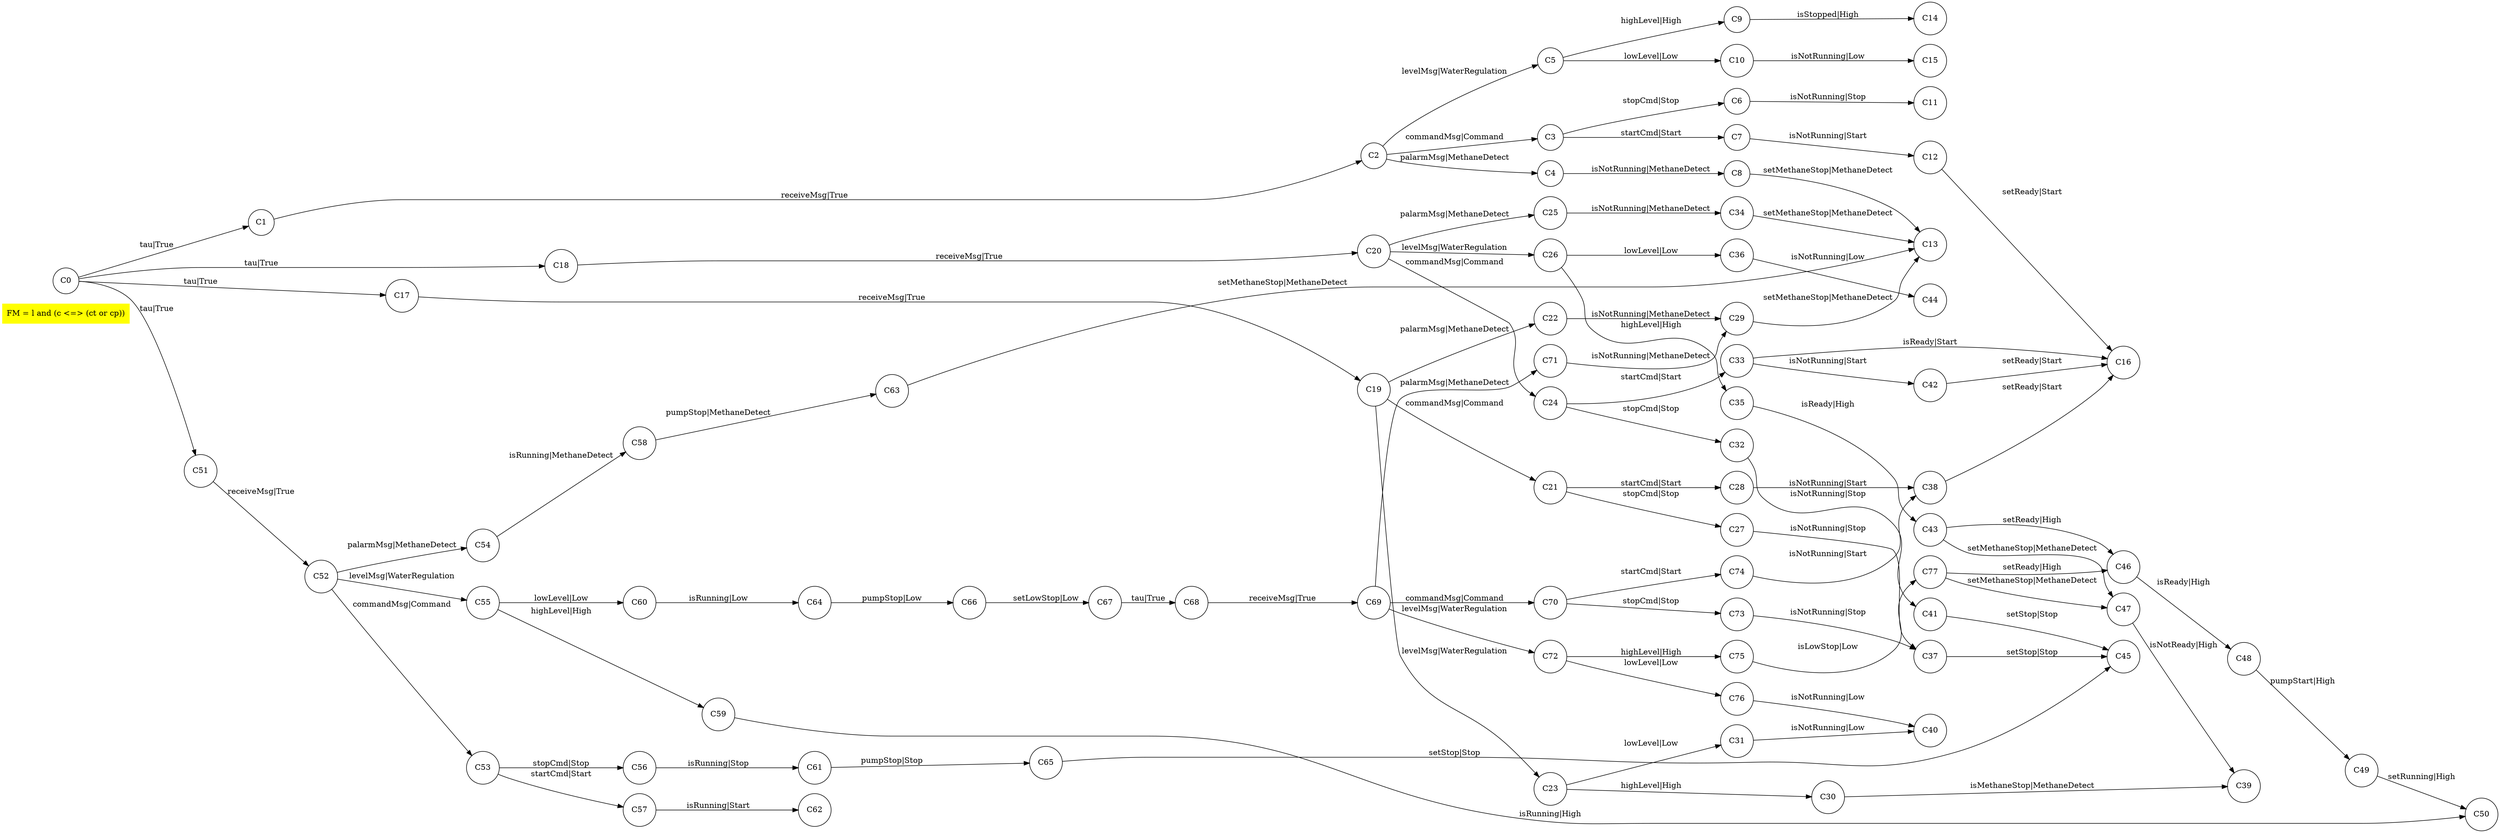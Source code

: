 digraph MINE_PUMP_CONTROLLER { 
  # the following three lines are only used for display
  node [shape=circle];
  rankdir=LR;  
  FeatureModel [shape=plaintext, style=filled, color=yellow, label="FM = l and (c <=> (ct or cp))"];
  FM="l and (c <=> (ct or cp))";    # the feature model of the FTS
  name="MINE PUMP CONTROLLER"; # the name of the FTS
  C0 [initial=True] # states that the initial state of the FTS is "C1"
C0 -> C1 [ label = "tau|True" ];
C0 -> C17 [ label = "tau|True" ];
C0 -> C18 [ label = "tau|True" ];
C0 -> C51 [ label = "tau|True" ];
C1 -> C2 [ label = "receiveMsg|True" ];
C2 -> C3 [ label = "commandMsg|Command" ];
C2 -> C4 [ label = "palarmMsg|MethaneDetect" ];
C2 -> C5 [ label = "levelMsg|WaterRegulation" ];
C3 -> C6 [ label = "stopCmd|Stop" ];
C3 -> C7 [ label = "startCmd|Start" ];
C4 -> C8 [ label = "isNotRunning|MethaneDetect" ];
C5 -> C9 [ label = "highLevel|High" ];
#C5 -> C1 [ label = "normalLevel|Normal" ];
C5 -> C10 [ label = "lowLevel|Low" ];
C6 -> C11 [ label = "isNotRunning|Stop" ];
C7 -> C12 [ label = "isNotRunning|Start" ];
C8 -> C13 [ label = "setMethaneStop|MethaneDetect" ];
C9 -> C14 [ label = "isStopped|High" ];
C10 -> C15 [ label = "isNotRunning|Low" ];
C12 -> C16 [ label = "setReady|Start" ];
#C13 -> C17 [ label = "tau|True" ];
#C14 -> C1 [ label = "tau|True" ];
#C15 -> C1 [ label = "tau|True" ];
#C16 -> C18 [ label = "tau|True" ];
C17 -> C19 [ label = "receiveMsg|True" ];
C18 -> C20 [ label = "receiveMsg|True" ];
C19 -> C21 [ label = "commandMsg|Command" ];
C19 -> C22 [ label = "palarmMsg|MethaneDetect" ];
C19 -> C23 [ label = "levelMsg|WaterRegulation" ];
C20 -> C24 [ label = "commandMsg|Command" ];
C20 -> C25 [ label = "palarmMsg|MethaneDetect" ];
C20 -> C26 [ label = "levelMsg|WaterRegulation" ];
C21 -> C27 [ label = "stopCmd|Stop" ];
C21 -> C28 [ label = "startCmd|Start" ];
C22 -> C29 [ label = "isNotRunning|MethaneDetect" ];
C23 -> C30 [ label = "highLevel|High" ];
#C23 -> C17 [ label = "normalLevel|Normal" ];
C23 -> C31 [ label = "lowLevel|Low" ];
C24 -> C32 [ label = "stopCmd|Stop" ];
C24 -> C33 [ label = "startCmd|Start" ];
C25 -> C34 [ label = "isNotRunning|MethaneDetect" ];
C26 -> C35 [ label = "highLevel|High" ];
#C26 -> C18 [ label = "normalLevel|Normal" ];
C26 -> C36 [ label = "lowLevel|Low" ];
C27 -> C37 [ label = "isNotRunning|Stop" ];
C28 -> C38 [ label = "isNotRunning|Start" ];
C29 -> C13 [ label = "setMethaneStop|MethaneDetect" ];
C30 -> C39 [ label = "isMethaneStop|MethaneDetect" ];
C31 -> C40 [ label = "isNotRunning|Low" ];
C32 -> C41 [ label = "isNotRunning|Stop" ];
C33 -> C42 [ label = "isNotRunning|Start" ];
C33 -> C16 [ label = "isReady|Start" ];
C34 -> C13 [ label = "setMethaneStop|MethaneDetect" ];
C35 -> C43 [ label = "isReady|High" ];
C36 -> C44 [ label = "isNotRunning|Low" ];
C37 -> C45 [ label = "setStop|Stop" ];
C38 -> C16 [ label = "setReady|Start" ];
#C39 -> C17 [ label = "tau|True" ];
#C40 -> C17 [ label = "tau|True" ];
C41 -> C45 [ label = "setStop|Stop" ];
C42 -> C16 [ label = "setReady|Start" ];
C43 -> C46 [ label = "setReady|High" ];
C43 -> C47 [ label = "setMethaneStop|MethaneDetect" ];
#C44 -> C18 [ label = "tau|True" ];
#C45 -> C1 [ label = "tau|True" ];
C46 -> C48 [ label = "isReady|High" ];
C47 -> C39 [ label = "isNotReady|High" ];
C48 -> C49 [ label = "pumpStart|High" ];
C49 -> C50 [ label = "setRunning|High" ];
#C50 -> C51 [ label = "tau|True" ];
C51 -> C52 [ label = "receiveMsg|True" ];
C52 -> C53 [ label = "commandMsg|Command" ];
C52 -> C54 [ label = "palarmMsg|MethaneDetect" ];
C52 -> C55 [ label = "levelMsg|WaterRegulation" ];
C53 -> C56 [ label = "stopCmd|Stop" ];
C53 -> C57 [ label = "startCmd|Start" ];
C54 -> C58 [ label = "isRunning|MethaneDetect" ];
C55 -> C59 [ label = "highLevel|High" ];
#C55 -> C51 [ label = "normalLevel|Normal" ];
C55 -> C60 [ label = "lowLevel|Low" ];
C56 -> C61 [ label = "isRunning|Stop" ];
C57 -> C62 [ label = "isRunning|Start" ];
C58 -> C63 [ label = "pumpStop|MethaneDetect" ];
C59 -> C50 [ label = "isRunning|High" ];
C60 -> C64 [ label = "isRunning|Low" ];
C61 -> C65 [ label = "pumpStop|Stop" ];
#C62 -> C51 [ label = "tau|True" ];
C63 -> C13 [ label = "setMethaneStop|MethaneDetect" ];
C64 -> C66 [ label = "pumpStop|Low" ];
C65 -> C45 [ label = "setStop|Stop" ];
C66 -> C67 [ label = "setLowStop|Low" ];
C67 -> C68 [ label = "tau|True" ];
C68 -> C69 [ label = "receiveMsg|True" ];
C69 -> C70 [ label = "commandMsg|Command" ];
C69 -> C71 [ label = "palarmMsg|MethaneDetect" ];
C69 -> C72 [ label = "levelMsg|WaterRegulation" ];
C70 -> C73 [ label = "stopCmd|Stop" ];
C70 -> C74 [ label = "startCmd|Start" ];
C71 -> C29 [ label = "isNotRunning|MethaneDetect" ];
C72 -> C75 [ label = "highLevel|High" ];
#C72 -> C68 [ label = "normalLevel|Normal" ];
C72 -> C76 [ label = "lowLevel|Low" ];
C73 -> C37 [ label = "isNotRunning|Stop" ];
C74 -> C38 [ label = "isNotRunning|Start" ];
C75 -> C77 [ label = "isLowStop|Low" ];
C76 -> C40 [ label = "isNotRunning|Low" ];
C77 -> C46 [ label = "setReady|High" ];
C77 -> C47 [ label = "setMethaneStop|MethaneDetect" ];
}
